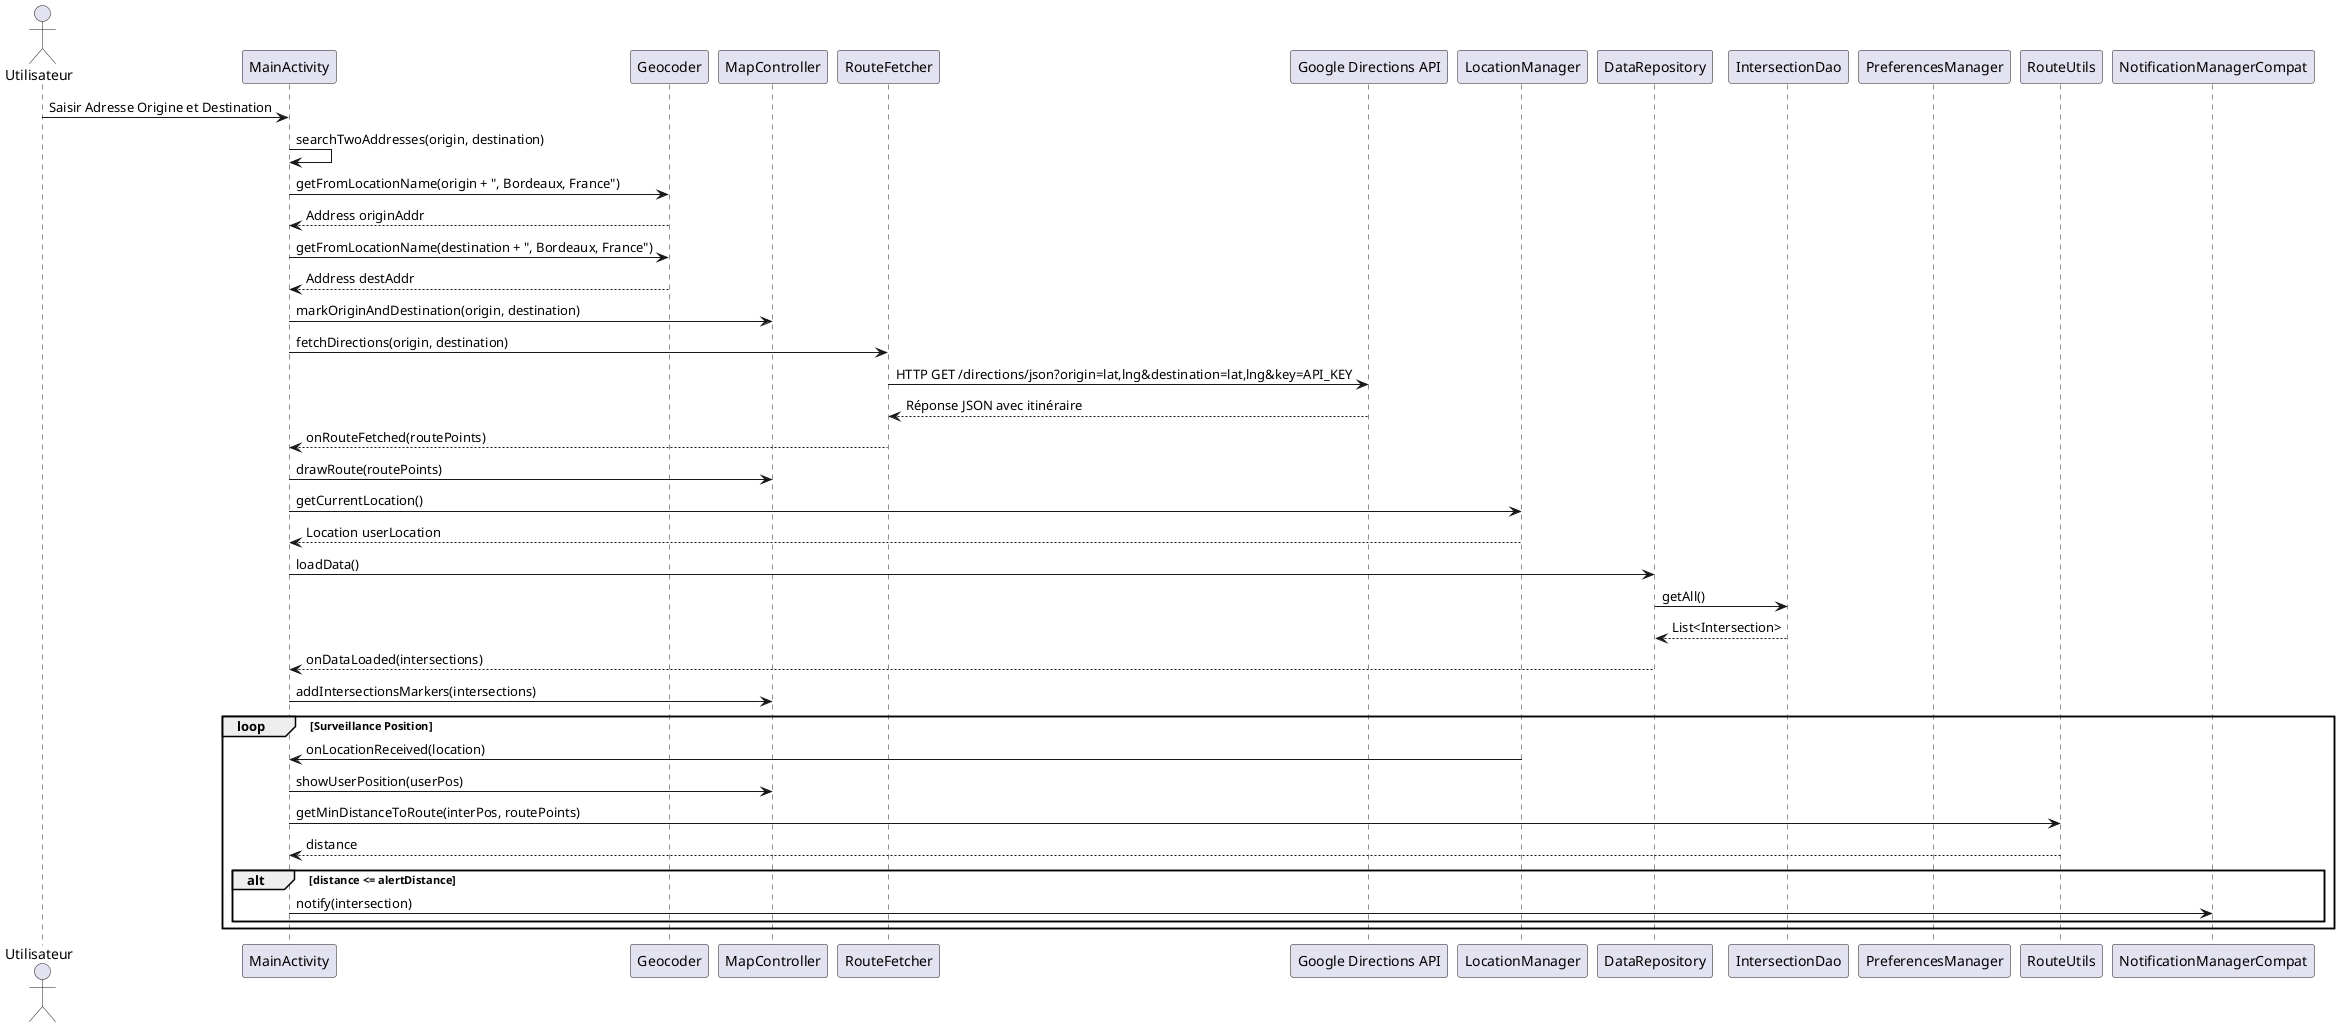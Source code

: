 @startuml
actor Utilisateur

participant "MainActivity" as MA
participant "Geocoder" as Geocoder
participant "MapController" as MC
participant "RouteFetcher" as RF
participant "Google Directions API" as GDA
participant "LocationManager" as LM
participant "DataRepository" as DR
participant "IntersectionDao" as ID
participant "PreferencesManager" as PM
participant "RouteUtils" as RU
participant "NotificationManagerCompat" as NMC

Utilisateur -> MA : Saisir Adresse Origine et Destination
MA -> MA : searchTwoAddresses(origin, destination)
MA -> Geocoder : getFromLocationName(origin + ", Bordeaux, France")
Geocoder --> MA : Address originAddr
MA -> Geocoder : getFromLocationName(destination + ", Bordeaux, France")
Geocoder --> MA : Address destAddr
MA -> MC : markOriginAndDestination(origin, destination)
MA -> RF : fetchDirections(origin, destination)
RF -> GDA : HTTP GET /directions/json?origin=lat,lng&destination=lat,lng&key=API_KEY
GDA --> RF : Réponse JSON avec itinéraire
RF --> MA : onRouteFetched(routePoints)
MA -> MC : drawRoute(routePoints)
MA -> LM : getCurrentLocation()
LM --> MA : Location userLocation
MA -> DR : loadData()
DR -> ID : getAll()
ID --> DR : List<Intersection>
DR --> MA : onDataLoaded(intersections)
MA -> MC : addIntersectionsMarkers(intersections)
loop Surveillance Position
    LM -> MA : onLocationReceived(location)
    MA -> MC : showUserPosition(userPos)
    MA -> RU : getMinDistanceToRoute(interPos, routePoints)
    RU --> MA : distance
    alt distance <= alertDistance
        MA -> NMC : notify(intersection)
    end
end

@enduml
